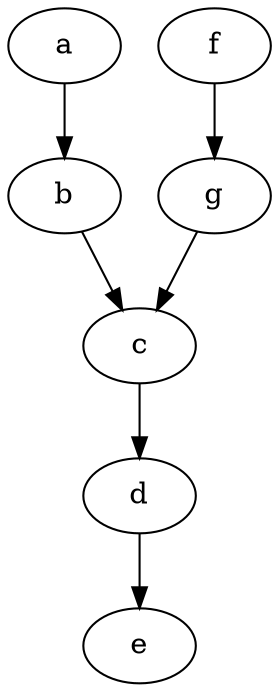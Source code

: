 digraph G {
    "a" [type=B, alive=y, ext_refcnt=1];
    "b" [type=P, alive=n];
    "c" [type=P, alive=y];
    "d" [type=B, alive=y];
    "e" [type=C, alive=y];
    "f" [type=C, alive=y, ext_refcnt=1, added=after_snap];
    "g" [type=B, alive=y, added=linked_after_snap];
    "a" -> "b" [removed=after_snap];
    "b" -> "c";
    "c" -> "d";
    "d" -> "e";
    "f" -> "g" [added=after_snap];
    "g" -> "c" [added=after_snap];
}
